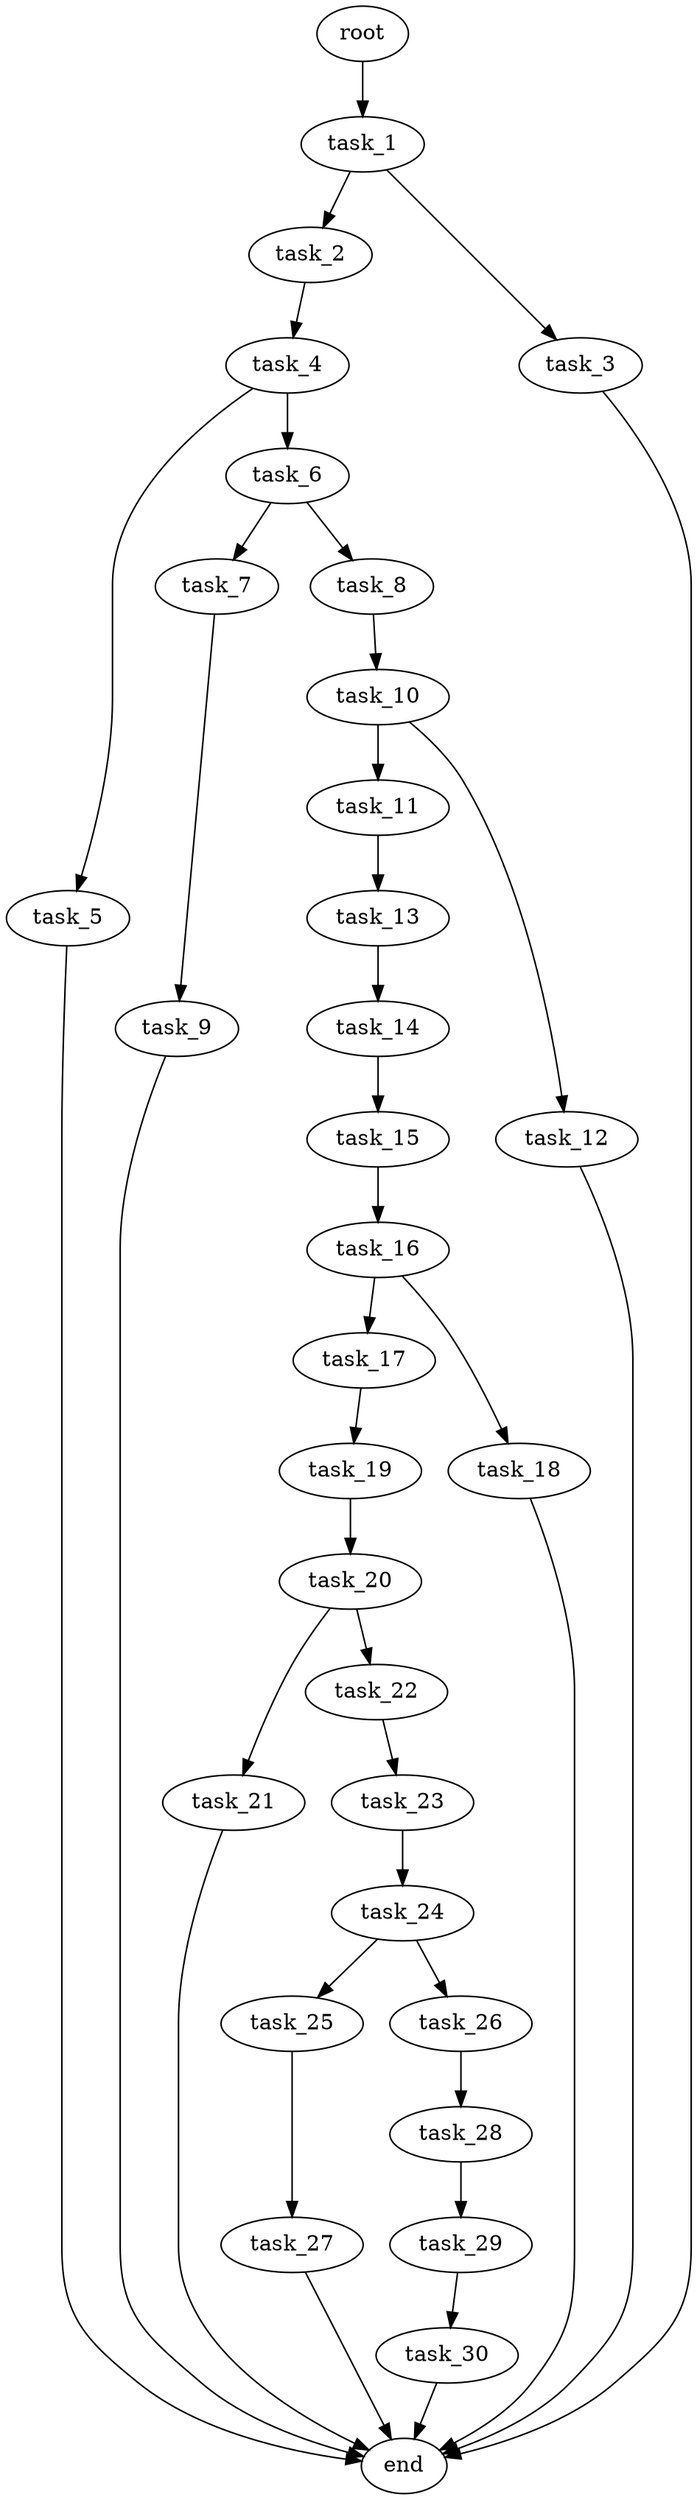 digraph G {
  root [size="0.000000e+00"];
  task_1 [size="8.321600e+09"];
  task_2 [size="4.984257e+09"];
  task_3 [size="7.166317e+09"];
  task_4 [size="5.089211e+09"];
  task_5 [size="2.734976e+09"];
  task_6 [size="8.347405e+09"];
  task_7 [size="9.802466e+09"];
  task_8 [size="2.438065e+09"];
  task_9 [size="5.513100e+09"];
  task_10 [size="3.836477e+09"];
  task_11 [size="9.218760e+09"];
  task_12 [size="5.082901e+09"];
  task_13 [size="8.793383e+09"];
  task_14 [size="8.640405e+09"];
  task_15 [size="2.763198e+09"];
  task_16 [size="7.900272e+09"];
  task_17 [size="4.150009e+09"];
  task_18 [size="9.342550e+09"];
  task_19 [size="5.077869e+09"];
  task_20 [size="8.205674e+09"];
  task_21 [size="2.829107e+09"];
  task_22 [size="2.986260e+09"];
  task_23 [size="5.869790e+09"];
  task_24 [size="9.989024e+09"];
  task_25 [size="4.896914e+09"];
  task_26 [size="1.486806e+09"];
  task_27 [size="5.386267e+09"];
  task_28 [size="3.451894e+09"];
  task_29 [size="5.519622e+09"];
  task_30 [size="5.434757e+09"];
  end [size="0.000000e+00"];

  root -> task_1 [size="1.000000e-12"];
  task_1 -> task_2 [size="4.984257e+08"];
  task_1 -> task_3 [size="7.166317e+08"];
  task_2 -> task_4 [size="5.089211e+08"];
  task_3 -> end [size="1.000000e-12"];
  task_4 -> task_5 [size="2.734976e+08"];
  task_4 -> task_6 [size="8.347405e+08"];
  task_5 -> end [size="1.000000e-12"];
  task_6 -> task_7 [size="9.802466e+08"];
  task_6 -> task_8 [size="2.438065e+08"];
  task_7 -> task_9 [size="5.513100e+08"];
  task_8 -> task_10 [size="3.836477e+08"];
  task_9 -> end [size="1.000000e-12"];
  task_10 -> task_11 [size="9.218760e+08"];
  task_10 -> task_12 [size="5.082901e+08"];
  task_11 -> task_13 [size="8.793383e+08"];
  task_12 -> end [size="1.000000e-12"];
  task_13 -> task_14 [size="8.640405e+08"];
  task_14 -> task_15 [size="2.763198e+08"];
  task_15 -> task_16 [size="7.900272e+08"];
  task_16 -> task_17 [size="4.150009e+08"];
  task_16 -> task_18 [size="9.342550e+08"];
  task_17 -> task_19 [size="5.077869e+08"];
  task_18 -> end [size="1.000000e-12"];
  task_19 -> task_20 [size="8.205674e+08"];
  task_20 -> task_21 [size="2.829107e+08"];
  task_20 -> task_22 [size="2.986260e+08"];
  task_21 -> end [size="1.000000e-12"];
  task_22 -> task_23 [size="5.869790e+08"];
  task_23 -> task_24 [size="9.989024e+08"];
  task_24 -> task_25 [size="4.896914e+08"];
  task_24 -> task_26 [size="1.486806e+08"];
  task_25 -> task_27 [size="5.386267e+08"];
  task_26 -> task_28 [size="3.451894e+08"];
  task_27 -> end [size="1.000000e-12"];
  task_28 -> task_29 [size="5.519622e+08"];
  task_29 -> task_30 [size="5.434757e+08"];
  task_30 -> end [size="1.000000e-12"];
}
